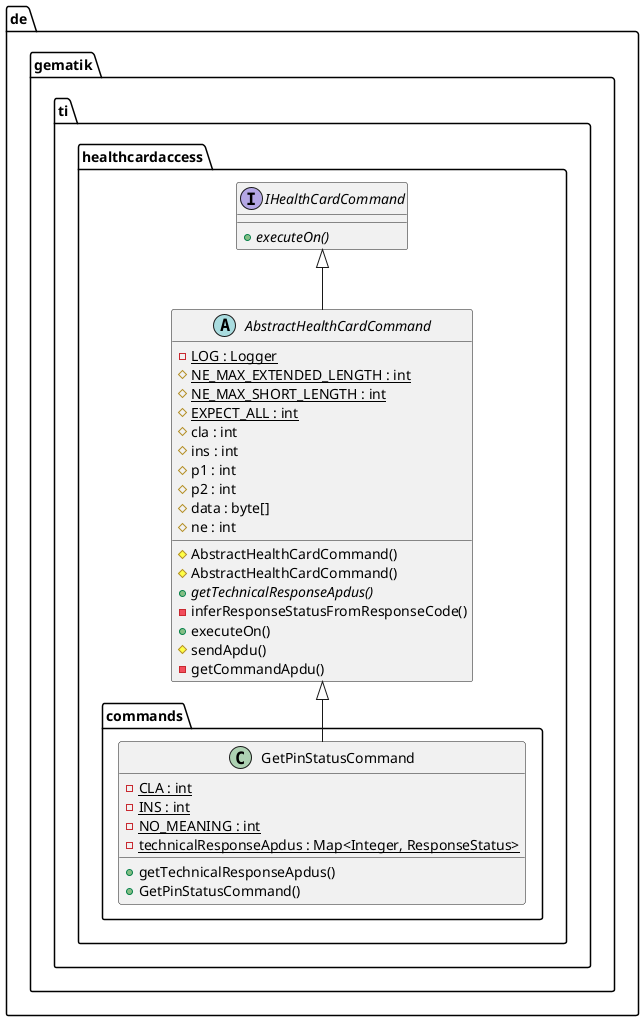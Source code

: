 @startuml

 package de.gematik.ti.healthcardaccess {
    interface IHealthCardCommand {
        {abstract} + executeOn()
    }
  }

 package de.gematik.ti.healthcardaccess {
    abstract class AbstractHealthCardCommand {
        {static} - LOG : Logger
        {static} # NE_MAX_EXTENDED_LENGTH : int
        {static} # NE_MAX_SHORT_LENGTH : int
        {static} # EXPECT_ALL : int
        # cla : int
        # ins : int
        # p1 : int
        # p2 : int
        # data : byte[]
        # ne : int
        # AbstractHealthCardCommand()
        # AbstractHealthCardCommand()
        {abstract} + getTechnicalResponseApdus()
        - inferResponseStatusFromResponseCode()
        + executeOn()
        # sendApdu()
        - getCommandApdu()
    }
  }

 package de.gematik.ti.healthcardaccess {
     package de.gematik.ti.healthcardaccess.commands {
       class GetPinStatusCommand {
           {static} - CLA : int
           {static} - INS : int
           {static} - NO_MEANING : int
           {static} - technicalResponseApdus : Map<Integer, ResponseStatus>
           + getTechnicalResponseApdus()
           + GetPinStatusCommand()
       }
     }
   }

  AbstractHealthCardCommand -up-|> IHealthCardCommand
  GetPinStatusCommand -up-|> AbstractHealthCardCommand

@enduml